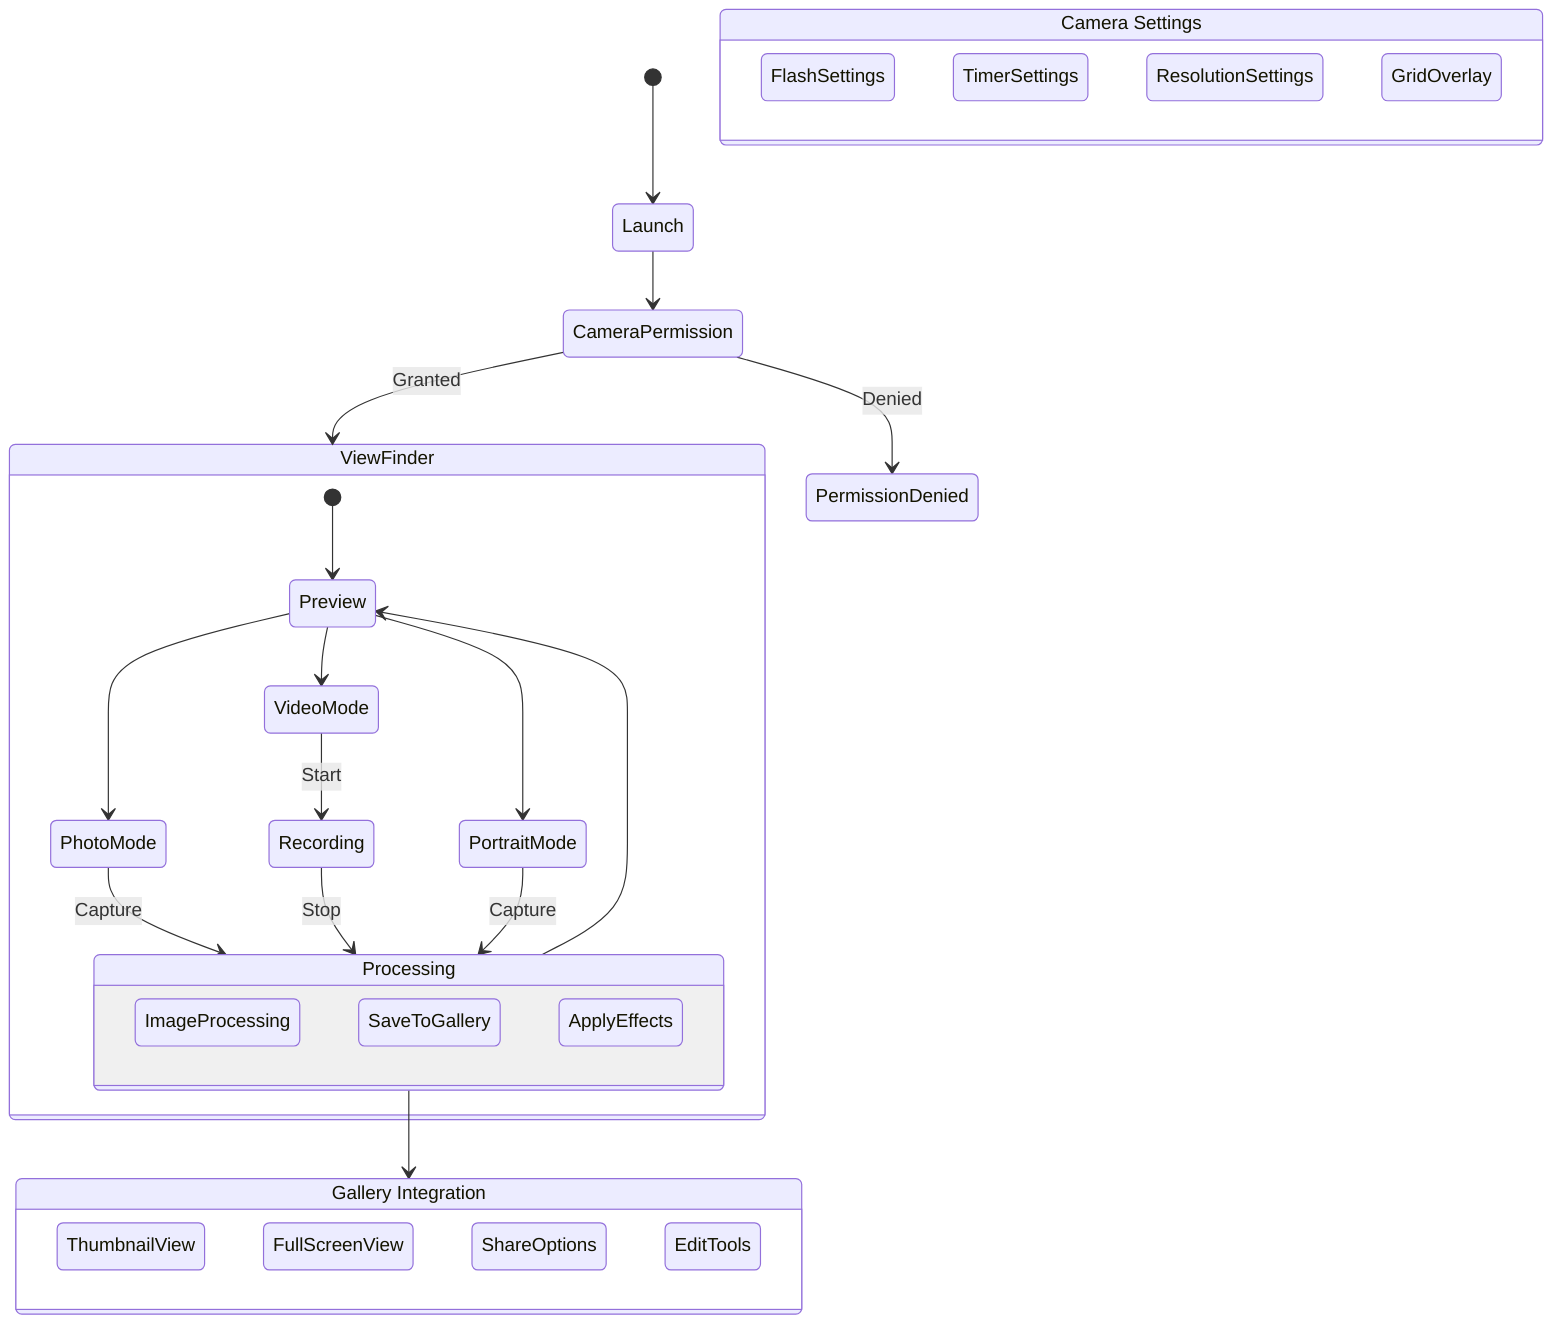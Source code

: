 stateDiagram-v2
    [*] --> Launch
    Launch --> CameraPermission
    CameraPermission --> ViewFinder: Granted
    CameraPermission --> PermissionDenied: Denied
    
    state ViewFinder {
        [*] --> Preview
        Preview --> PhotoMode
        Preview --> VideoMode
        Preview --> PortraitMode
        
        PhotoMode --> Processing: Capture
        VideoMode --> Recording: Start
        Recording --> Processing: Stop
        PortraitMode --> Processing: Capture
        
        state Processing {
            ImageProcessing
            SaveToGallery
            ApplyEffects
        }
    }
    
    state "Camera Settings" as Settings {
        FlashSettings
        TimerSettings
        ResolutionSettings
        GridOverlay
    }
    
    state "Gallery Integration" as Gallery {
        ThumbnailView
        FullScreenView
        ShareOptions
        EditTools
    }
    
    Processing --> Preview
    Processing --> Gallery